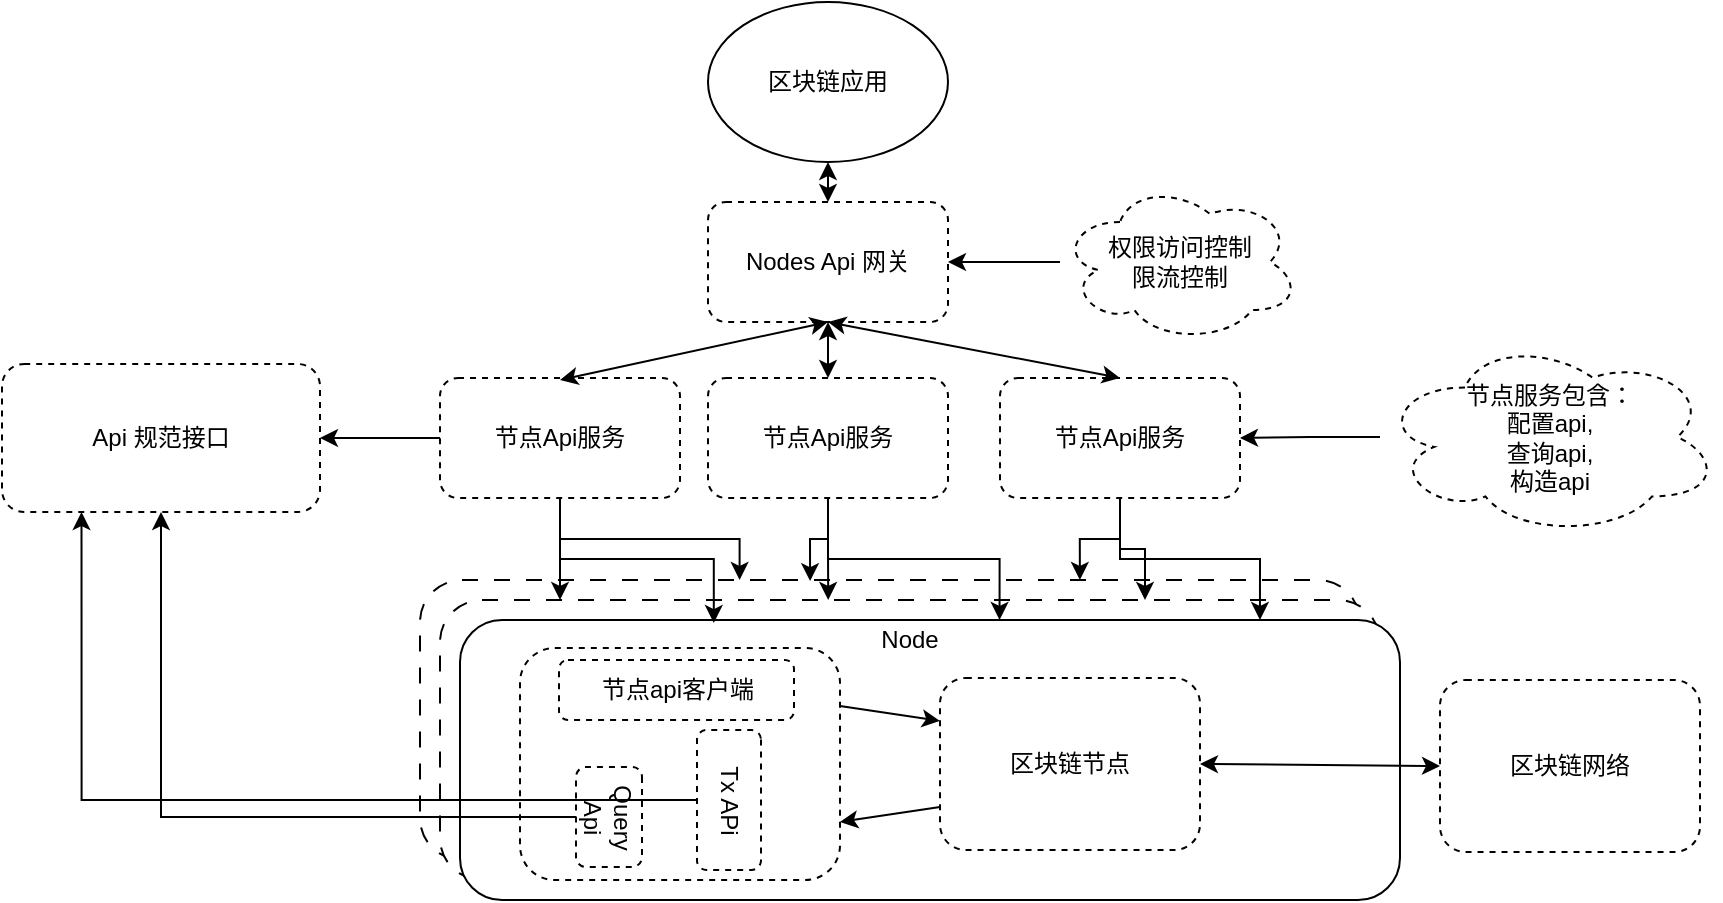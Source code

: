 <mxfile version="20.8.20" type="github">
  <diagram name="第 1 页" id="17EgV2_MKky6RjYFEmGf">
    <mxGraphModel dx="559" dy="743" grid="1" gridSize="10" guides="1" tooltips="1" connect="1" arrows="1" fold="1" page="1" pageScale="1" pageWidth="827" pageHeight="1169" math="0" shadow="0">
      <root>
        <mxCell id="0" />
        <mxCell id="1" parent="0" />
        <mxCell id="GQzpuYuDoWvNrVL3nzEa-1" value="区块链应用" style="ellipse;whiteSpace=wrap;html=1;" parent="1" vertex="1">
          <mxGeometry x="354" y="71" width="120" height="80" as="geometry" />
        </mxCell>
        <mxCell id="GQzpuYuDoWvNrVL3nzEa-2" value="" style="rounded=1;whiteSpace=wrap;html=1;dashed=1;dashPattern=8 8;" parent="1" vertex="1">
          <mxGeometry x="210" y="360" width="470" height="140" as="geometry" />
        </mxCell>
        <mxCell id="GQzpuYuDoWvNrVL3nzEa-4" value="" style="rounded=1;whiteSpace=wrap;html=1;dashed=1;dashPattern=8 8;" parent="1" vertex="1">
          <mxGeometry x="220" y="370" width="470" height="140" as="geometry" />
        </mxCell>
        <mxCell id="GQzpuYuDoWvNrVL3nzEa-5" value="" style="rounded=1;whiteSpace=wrap;html=1;" parent="1" vertex="1">
          <mxGeometry x="230" y="380" width="470" height="140" as="geometry" />
        </mxCell>
        <mxCell id="GQzpuYuDoWvNrVL3nzEa-6" value="Node" style="text;strokeColor=none;align=center;fillColor=none;html=1;verticalAlign=middle;whiteSpace=wrap;rounded=0;" parent="1" vertex="1">
          <mxGeometry x="425" y="375" width="60" height="30" as="geometry" />
        </mxCell>
        <mxCell id="GQzpuYuDoWvNrVL3nzEa-7" value="Api 规范接口" style="rounded=1;whiteSpace=wrap;html=1;dashed=1;" parent="1" vertex="1">
          <mxGeometry x="1" y="252" width="159" height="74" as="geometry" />
        </mxCell>
        <mxCell id="GQzpuYuDoWvNrVL3nzEa-8" value="" style="rounded=1;whiteSpace=wrap;html=1;dashed=1;" parent="1" vertex="1">
          <mxGeometry x="260" y="394" width="160" height="116" as="geometry" />
        </mxCell>
        <mxCell id="GQzpuYuDoWvNrVL3nzEa-9" value="节点api客户端" style="rounded=1;whiteSpace=wrap;html=1;dashed=1;" parent="1" vertex="1">
          <mxGeometry x="279.5" y="400" width="117.5" height="30" as="geometry" />
        </mxCell>
        <mxCell id="GQzpuYuDoWvNrVL3nzEa-12" style="edgeStyle=orthogonalEdgeStyle;rounded=0;orthogonalLoop=1;jettySize=auto;html=1;" parent="1" source="GQzpuYuDoWvNrVL3nzEa-10" target="GQzpuYuDoWvNrVL3nzEa-7" edge="1">
          <mxGeometry relative="1" as="geometry" />
        </mxCell>
        <mxCell id="GQzpuYuDoWvNrVL3nzEa-10" value="Query Api" style="rounded=1;whiteSpace=wrap;html=1;dashed=1;rotation=90;" parent="1" vertex="1">
          <mxGeometry x="279.5" y="462" width="50" height="33" as="geometry" />
        </mxCell>
        <mxCell id="f9g2CgTs31rNYREbiNiR-1" style="edgeStyle=orthogonalEdgeStyle;rounded=0;orthogonalLoop=1;jettySize=auto;html=1;entryX=0.25;entryY=1;entryDx=0;entryDy=0;" edge="1" parent="1" source="GQzpuYuDoWvNrVL3nzEa-11" target="GQzpuYuDoWvNrVL3nzEa-7">
          <mxGeometry relative="1" as="geometry" />
        </mxCell>
        <mxCell id="GQzpuYuDoWvNrVL3nzEa-11" value="Tx APi" style="rounded=1;whiteSpace=wrap;html=1;dashed=1;rotation=90;" parent="1" vertex="1">
          <mxGeometry x="329.5" y="454" width="70" height="32" as="geometry" />
        </mxCell>
        <mxCell id="GQzpuYuDoWvNrVL3nzEa-14" value="区块链节点" style="rounded=1;whiteSpace=wrap;html=1;dashed=1;" parent="1" vertex="1">
          <mxGeometry x="470" y="409" width="130" height="86" as="geometry" />
        </mxCell>
        <mxCell id="GQzpuYuDoWvNrVL3nzEa-15" value="区块链网络" style="rounded=1;whiteSpace=wrap;html=1;dashed=1;" parent="1" vertex="1">
          <mxGeometry x="720" y="410" width="130" height="86" as="geometry" />
        </mxCell>
        <mxCell id="GQzpuYuDoWvNrVL3nzEa-16" value="" style="endArrow=classic;html=1;rounded=0;entryX=0;entryY=0.25;entryDx=0;entryDy=0;exitX=1;exitY=0.25;exitDx=0;exitDy=0;" parent="1" source="GQzpuYuDoWvNrVL3nzEa-8" target="GQzpuYuDoWvNrVL3nzEa-14" edge="1">
          <mxGeometry width="50" height="50" relative="1" as="geometry">
            <mxPoint x="430" y="430" as="sourcePoint" />
            <mxPoint x="440" y="390" as="targetPoint" />
          </mxGeometry>
        </mxCell>
        <mxCell id="GQzpuYuDoWvNrVL3nzEa-17" value="" style="endArrow=classic;html=1;rounded=0;entryX=1;entryY=0.75;entryDx=0;entryDy=0;exitX=0;exitY=0.75;exitDx=0;exitDy=0;" parent="1" source="GQzpuYuDoWvNrVL3nzEa-14" target="GQzpuYuDoWvNrVL3nzEa-8" edge="1">
          <mxGeometry width="50" height="50" relative="1" as="geometry">
            <mxPoint x="360" y="520" as="sourcePoint" />
            <mxPoint x="410" y="470" as="targetPoint" />
          </mxGeometry>
        </mxCell>
        <mxCell id="GQzpuYuDoWvNrVL3nzEa-18" value="" style="endArrow=classic;startArrow=classic;html=1;rounded=0;entryX=0;entryY=0.5;entryDx=0;entryDy=0;exitX=1;exitY=0.5;exitDx=0;exitDy=0;" parent="1" source="GQzpuYuDoWvNrVL3nzEa-14" target="GQzpuYuDoWvNrVL3nzEa-15" edge="1">
          <mxGeometry width="50" height="50" relative="1" as="geometry">
            <mxPoint x="550" y="610" as="sourcePoint" />
            <mxPoint x="600" y="560" as="targetPoint" />
          </mxGeometry>
        </mxCell>
        <mxCell id="GQzpuYuDoWvNrVL3nzEa-25" style="edgeStyle=orthogonalEdgeStyle;rounded=0;orthogonalLoop=1;jettySize=auto;html=1;exitX=0.5;exitY=1;exitDx=0;exitDy=0;entryX=0.34;entryY=0;entryDx=0;entryDy=0;entryPerimeter=0;" parent="1" source="GQzpuYuDoWvNrVL3nzEa-20" target="GQzpuYuDoWvNrVL3nzEa-2" edge="1">
          <mxGeometry relative="1" as="geometry" />
        </mxCell>
        <mxCell id="GQzpuYuDoWvNrVL3nzEa-26" style="edgeStyle=orthogonalEdgeStyle;rounded=0;orthogonalLoop=1;jettySize=auto;html=1;" parent="1" source="GQzpuYuDoWvNrVL3nzEa-20" edge="1">
          <mxGeometry relative="1" as="geometry">
            <mxPoint x="280" y="370" as="targetPoint" />
          </mxGeometry>
        </mxCell>
        <mxCell id="GQzpuYuDoWvNrVL3nzEa-27" style="edgeStyle=orthogonalEdgeStyle;rounded=0;orthogonalLoop=1;jettySize=auto;html=1;entryX=0.27;entryY=0.011;entryDx=0;entryDy=0;entryPerimeter=0;" parent="1" source="GQzpuYuDoWvNrVL3nzEa-20" target="GQzpuYuDoWvNrVL3nzEa-5" edge="1">
          <mxGeometry relative="1" as="geometry" />
        </mxCell>
        <mxCell id="f9g2CgTs31rNYREbiNiR-5" style="edgeStyle=orthogonalEdgeStyle;rounded=0;orthogonalLoop=1;jettySize=auto;html=1;entryX=1;entryY=0.5;entryDx=0;entryDy=0;" edge="1" parent="1" source="GQzpuYuDoWvNrVL3nzEa-20" target="GQzpuYuDoWvNrVL3nzEa-7">
          <mxGeometry relative="1" as="geometry" />
        </mxCell>
        <mxCell id="GQzpuYuDoWvNrVL3nzEa-20" value="节点Api服务" style="rounded=1;whiteSpace=wrap;html=1;dashed=1;" parent="1" vertex="1">
          <mxGeometry x="220" y="259" width="120" height="60" as="geometry" />
        </mxCell>
        <mxCell id="GQzpuYuDoWvNrVL3nzEa-28" style="edgeStyle=orthogonalEdgeStyle;rounded=0;orthogonalLoop=1;jettySize=auto;html=1;exitX=0.5;exitY=1;exitDx=0;exitDy=0;entryX=0.415;entryY=0.004;entryDx=0;entryDy=0;entryPerimeter=0;" parent="1" source="GQzpuYuDoWvNrVL3nzEa-21" target="GQzpuYuDoWvNrVL3nzEa-2" edge="1">
          <mxGeometry relative="1" as="geometry" />
        </mxCell>
        <mxCell id="GQzpuYuDoWvNrVL3nzEa-29" style="edgeStyle=orthogonalEdgeStyle;rounded=0;orthogonalLoop=1;jettySize=auto;html=1;entryX=0.413;entryY=0;entryDx=0;entryDy=0;entryPerimeter=0;" parent="1" source="GQzpuYuDoWvNrVL3nzEa-21" target="GQzpuYuDoWvNrVL3nzEa-4" edge="1">
          <mxGeometry relative="1" as="geometry" />
        </mxCell>
        <mxCell id="GQzpuYuDoWvNrVL3nzEa-30" style="edgeStyle=orthogonalEdgeStyle;rounded=0;orthogonalLoop=1;jettySize=auto;html=1;entryX=0.574;entryY=0;entryDx=0;entryDy=0;entryPerimeter=0;" parent="1" source="GQzpuYuDoWvNrVL3nzEa-21" target="GQzpuYuDoWvNrVL3nzEa-5" edge="1">
          <mxGeometry relative="1" as="geometry" />
        </mxCell>
        <mxCell id="GQzpuYuDoWvNrVL3nzEa-21" value="节点Api服务" style="rounded=1;whiteSpace=wrap;html=1;dashed=1;" parent="1" vertex="1">
          <mxGeometry x="354" y="259" width="120" height="60" as="geometry" />
        </mxCell>
        <mxCell id="GQzpuYuDoWvNrVL3nzEa-31" style="edgeStyle=orthogonalEdgeStyle;rounded=0;orthogonalLoop=1;jettySize=auto;html=1;exitX=0.5;exitY=1;exitDx=0;exitDy=0;entryX=0.702;entryY=0;entryDx=0;entryDy=0;entryPerimeter=0;" parent="1" source="GQzpuYuDoWvNrVL3nzEa-22" target="GQzpuYuDoWvNrVL3nzEa-2" edge="1">
          <mxGeometry relative="1" as="geometry" />
        </mxCell>
        <mxCell id="GQzpuYuDoWvNrVL3nzEa-32" style="edgeStyle=orthogonalEdgeStyle;rounded=0;orthogonalLoop=1;jettySize=auto;html=1;entryX=0.75;entryY=0;entryDx=0;entryDy=0;" parent="1" source="GQzpuYuDoWvNrVL3nzEa-22" target="GQzpuYuDoWvNrVL3nzEa-4" edge="1">
          <mxGeometry relative="1" as="geometry" />
        </mxCell>
        <mxCell id="GQzpuYuDoWvNrVL3nzEa-33" style="edgeStyle=orthogonalEdgeStyle;rounded=0;orthogonalLoop=1;jettySize=auto;html=1;entryX=0.851;entryY=0;entryDx=0;entryDy=0;entryPerimeter=0;" parent="1" source="GQzpuYuDoWvNrVL3nzEa-22" target="GQzpuYuDoWvNrVL3nzEa-5" edge="1">
          <mxGeometry relative="1" as="geometry" />
        </mxCell>
        <mxCell id="GQzpuYuDoWvNrVL3nzEa-22" value="节点Api服务" style="rounded=1;whiteSpace=wrap;html=1;dashed=1;" parent="1" vertex="1">
          <mxGeometry x="500" y="259" width="120" height="60" as="geometry" />
        </mxCell>
        <mxCell id="GQzpuYuDoWvNrVL3nzEa-23" value="Nodes Api 网关" style="rounded=1;whiteSpace=wrap;html=1;dashed=1;" parent="1" vertex="1">
          <mxGeometry x="354" y="171" width="120" height="60" as="geometry" />
        </mxCell>
        <mxCell id="GQzpuYuDoWvNrVL3nzEa-24" value="" style="endArrow=classic;startArrow=classic;html=1;rounded=0;exitX=0.5;exitY=0;exitDx=0;exitDy=0;entryX=0.5;entryY=1;entryDx=0;entryDy=0;" parent="1" source="GQzpuYuDoWvNrVL3nzEa-23" target="GQzpuYuDoWvNrVL3nzEa-1" edge="1">
          <mxGeometry width="50" height="50" relative="1" as="geometry">
            <mxPoint x="370" y="191" as="sourcePoint" />
            <mxPoint x="420" y="141" as="targetPoint" />
          </mxGeometry>
        </mxCell>
        <mxCell id="GQzpuYuDoWvNrVL3nzEa-34" value="" style="endArrow=classic;startArrow=classic;html=1;rounded=0;entryX=0.5;entryY=1;entryDx=0;entryDy=0;" parent="1" target="GQzpuYuDoWvNrVL3nzEa-23" edge="1">
          <mxGeometry width="50" height="50" relative="1" as="geometry">
            <mxPoint x="280" y="260" as="sourcePoint" />
            <mxPoint x="330" y="210" as="targetPoint" />
          </mxGeometry>
        </mxCell>
        <mxCell id="GQzpuYuDoWvNrVL3nzEa-35" value="" style="endArrow=classic;startArrow=classic;html=1;rounded=0;entryX=0.5;entryY=1;entryDx=0;entryDy=0;" parent="1" source="GQzpuYuDoWvNrVL3nzEa-21" target="GQzpuYuDoWvNrVL3nzEa-23" edge="1">
          <mxGeometry width="50" height="50" relative="1" as="geometry">
            <mxPoint x="290" y="270" as="sourcePoint" />
            <mxPoint x="424" y="241" as="targetPoint" />
          </mxGeometry>
        </mxCell>
        <mxCell id="GQzpuYuDoWvNrVL3nzEa-38" value="" style="endArrow=classic;startArrow=classic;html=1;rounded=0;entryX=0.5;entryY=1;entryDx=0;entryDy=0;exitX=0.5;exitY=0;exitDx=0;exitDy=0;" parent="1" source="GQzpuYuDoWvNrVL3nzEa-22" target="GQzpuYuDoWvNrVL3nzEa-23" edge="1">
          <mxGeometry width="50" height="50" relative="1" as="geometry">
            <mxPoint x="290" y="270" as="sourcePoint" />
            <mxPoint x="424" y="241" as="targetPoint" />
          </mxGeometry>
        </mxCell>
        <mxCell id="GQzpuYuDoWvNrVL3nzEa-40" style="edgeStyle=orthogonalEdgeStyle;rounded=0;orthogonalLoop=1;jettySize=auto;html=1;entryX=1;entryY=0.5;entryDx=0;entryDy=0;" parent="1" source="GQzpuYuDoWvNrVL3nzEa-39" target="GQzpuYuDoWvNrVL3nzEa-23" edge="1">
          <mxGeometry relative="1" as="geometry" />
        </mxCell>
        <mxCell id="GQzpuYuDoWvNrVL3nzEa-39" value="权限访问控制&lt;br&gt;限流控制" style="ellipse;shape=cloud;whiteSpace=wrap;html=1;dashed=1;" parent="1" vertex="1">
          <mxGeometry x="530" y="161" width="120" height="80" as="geometry" />
        </mxCell>
        <mxCell id="f9g2CgTs31rNYREbiNiR-3" style="edgeStyle=orthogonalEdgeStyle;rounded=0;orthogonalLoop=1;jettySize=auto;html=1;entryX=1;entryY=0.5;entryDx=0;entryDy=0;" edge="1" parent="1" source="f9g2CgTs31rNYREbiNiR-2" target="GQzpuYuDoWvNrVL3nzEa-22">
          <mxGeometry relative="1" as="geometry" />
        </mxCell>
        <mxCell id="f9g2CgTs31rNYREbiNiR-2" value="节点服务包含：&lt;br&gt;配置api,&lt;br&gt;查询api,&lt;br&gt;构造api" style="ellipse;shape=cloud;whiteSpace=wrap;html=1;dashed=1;" vertex="1" parent="1">
          <mxGeometry x="690" y="239" width="170" height="99" as="geometry" />
        </mxCell>
      </root>
    </mxGraphModel>
  </diagram>
</mxfile>

